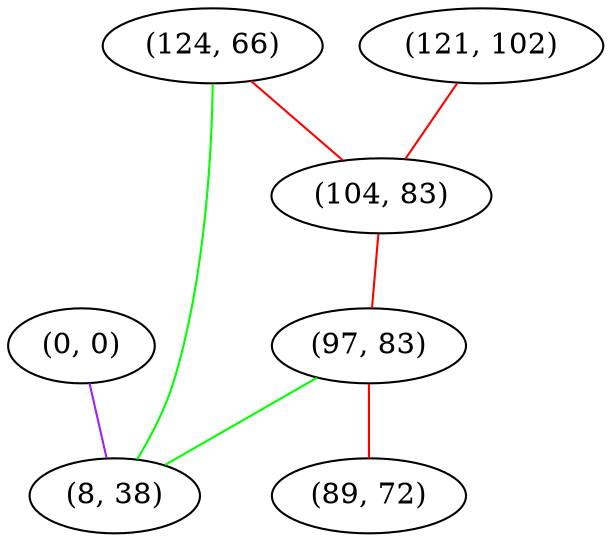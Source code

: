 graph "" {
"(0, 0)";
"(121, 102)";
"(124, 66)";
"(104, 83)";
"(97, 83)";
"(8, 38)";
"(89, 72)";
"(0, 0)" -- "(8, 38)"  [color=purple, key=0, weight=4];
"(121, 102)" -- "(104, 83)"  [color=red, key=0, weight=1];
"(124, 66)" -- "(8, 38)"  [color=green, key=0, weight=2];
"(124, 66)" -- "(104, 83)"  [color=red, key=0, weight=1];
"(104, 83)" -- "(97, 83)"  [color=red, key=0, weight=1];
"(97, 83)" -- "(8, 38)"  [color=green, key=0, weight=2];
"(97, 83)" -- "(89, 72)"  [color=red, key=0, weight=1];
}
